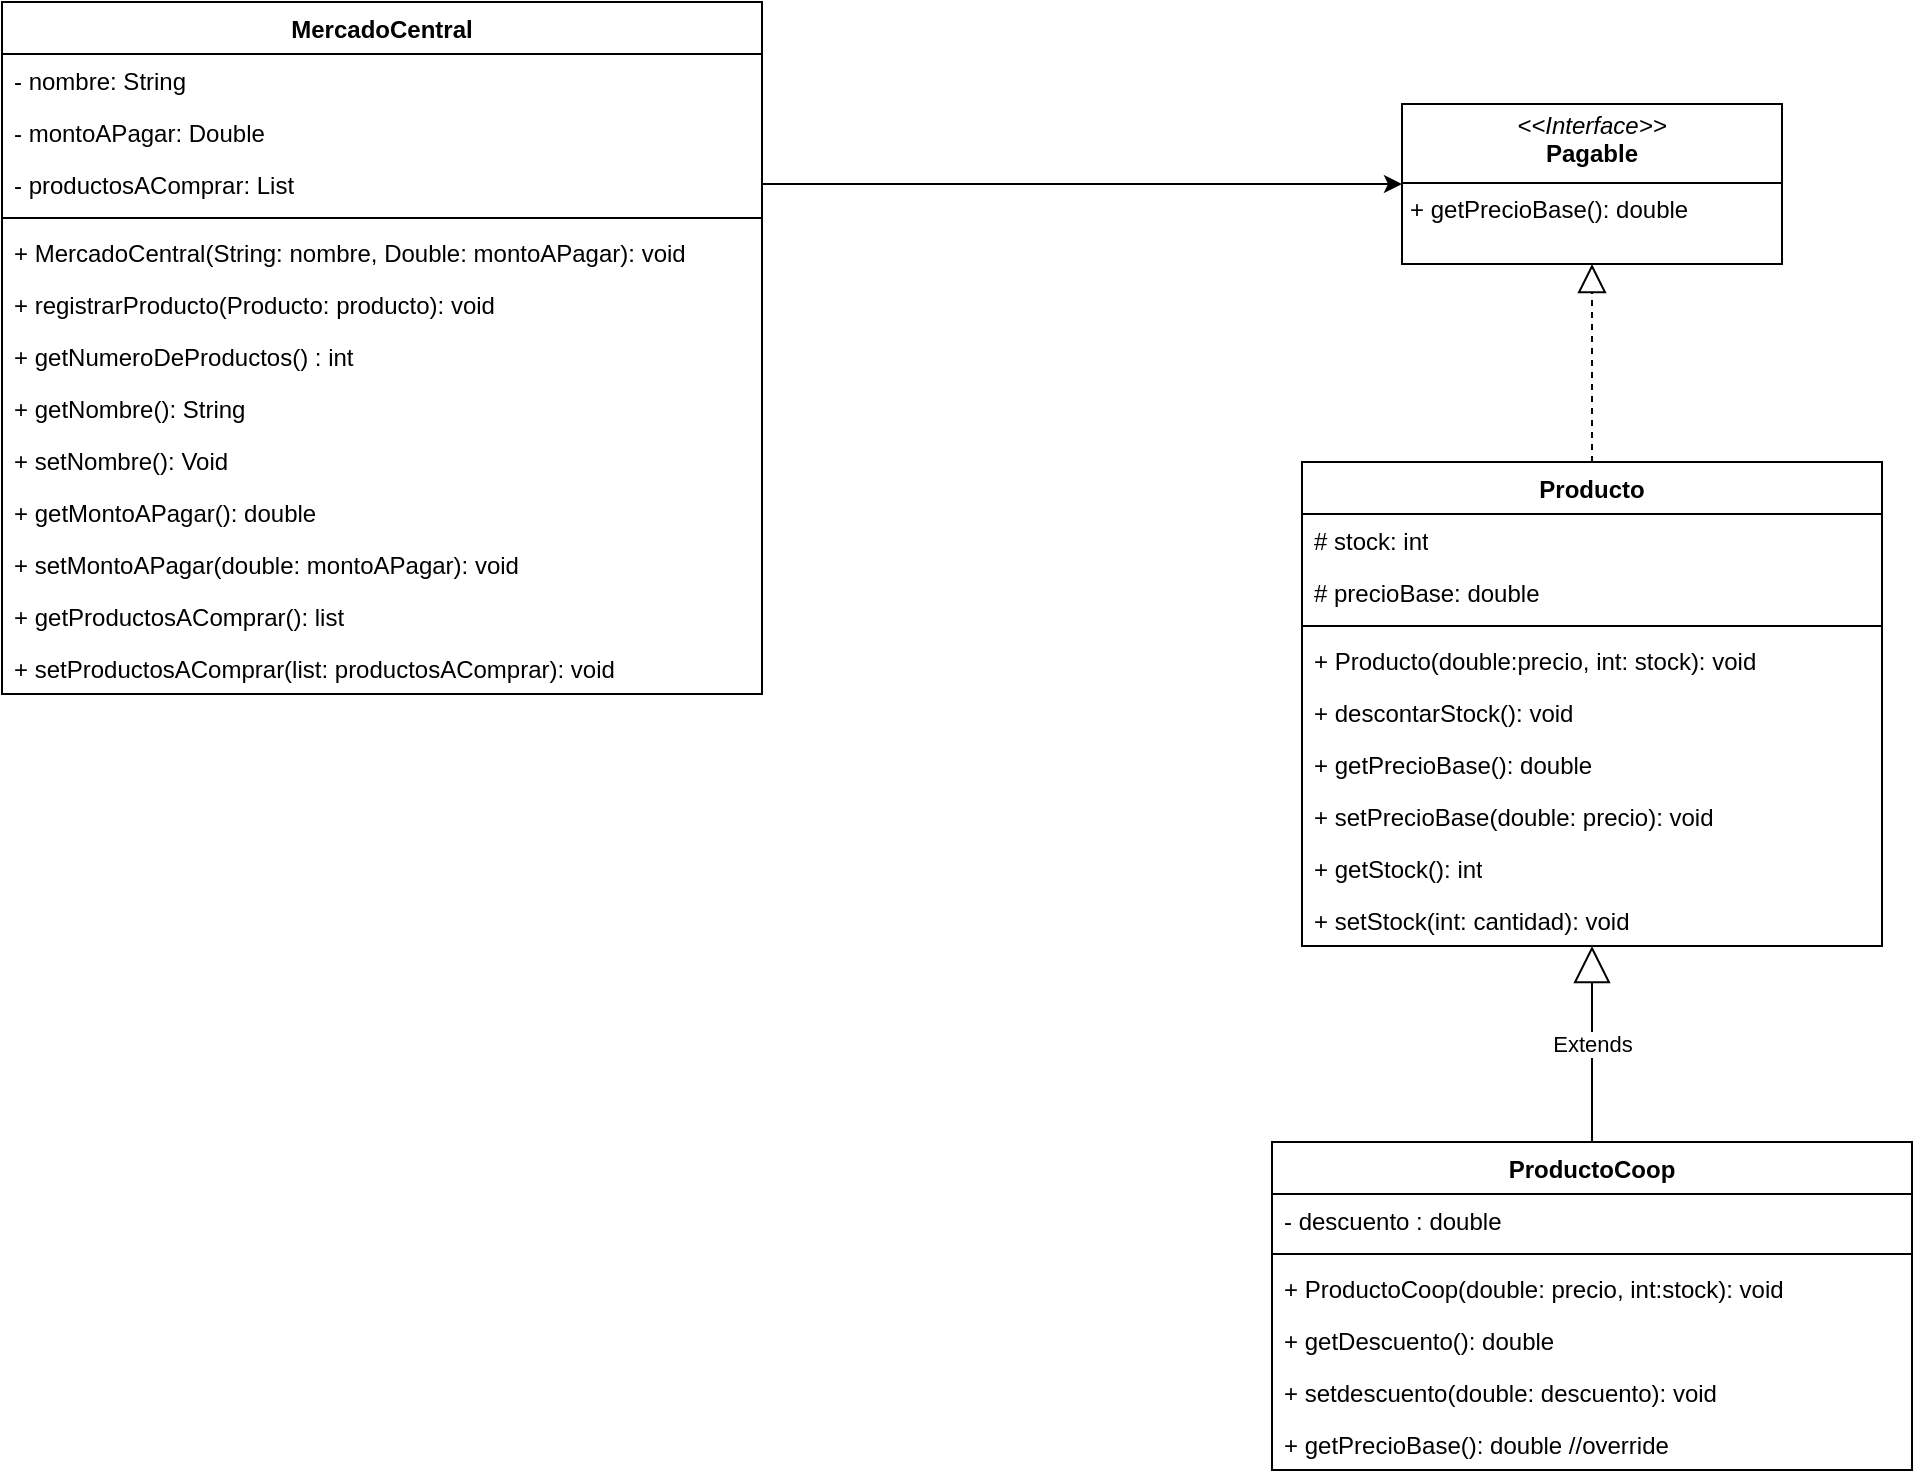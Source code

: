 <mxfile version="26.2.14">
  <diagram id="R2lEEEUBdFMjLlhIrx00" name="Page-1">
    <mxGraphModel dx="818" dy="1588" grid="1" gridSize="10" guides="1" tooltips="1" connect="1" arrows="1" fold="1" page="1" pageScale="1" pageWidth="850" pageHeight="1100" math="0" shadow="0" extFonts="Permanent Marker^https://fonts.googleapis.com/css?family=Permanent+Marker">
      <root>
        <mxCell id="0" />
        <mxCell id="1" parent="0" />
        <mxCell id="7hVwD0UbRJOM9rsMUkkZ-1" value="MercadoCentral" style="swimlane;fontStyle=1;align=center;verticalAlign=top;childLayout=stackLayout;horizontal=1;startSize=26;horizontalStack=0;resizeParent=1;resizeParentMax=0;resizeLast=0;collapsible=1;marginBottom=0;whiteSpace=wrap;html=1;" vertex="1" parent="1">
          <mxGeometry x="80" y="-250" width="380" height="346" as="geometry" />
        </mxCell>
        <mxCell id="7hVwD0UbRJOM9rsMUkkZ-2" value="- nombre: String" style="text;strokeColor=none;fillColor=none;align=left;verticalAlign=top;spacingLeft=4;spacingRight=4;overflow=hidden;rotatable=0;points=[[0,0.5],[1,0.5]];portConstraint=eastwest;whiteSpace=wrap;html=1;" vertex="1" parent="7hVwD0UbRJOM9rsMUkkZ-1">
          <mxGeometry y="26" width="380" height="26" as="geometry" />
        </mxCell>
        <mxCell id="7hVwD0UbRJOM9rsMUkkZ-5" value="- montoAPagar: Double" style="text;strokeColor=none;fillColor=none;align=left;verticalAlign=top;spacingLeft=4;spacingRight=4;overflow=hidden;rotatable=0;points=[[0,0.5],[1,0.5]];portConstraint=eastwest;whiteSpace=wrap;html=1;" vertex="1" parent="7hVwD0UbRJOM9rsMUkkZ-1">
          <mxGeometry y="52" width="380" height="26" as="geometry" />
        </mxCell>
        <mxCell id="7hVwD0UbRJOM9rsMUkkZ-7" value="- productosAComprar: List" style="text;strokeColor=none;fillColor=none;align=left;verticalAlign=top;spacingLeft=4;spacingRight=4;overflow=hidden;rotatable=0;points=[[0,0.5],[1,0.5]];portConstraint=eastwest;whiteSpace=wrap;html=1;" vertex="1" parent="7hVwD0UbRJOM9rsMUkkZ-1">
          <mxGeometry y="78" width="380" height="26" as="geometry" />
        </mxCell>
        <mxCell id="7hVwD0UbRJOM9rsMUkkZ-3" value="" style="line;strokeWidth=1;fillColor=none;align=left;verticalAlign=middle;spacingTop=-1;spacingLeft=3;spacingRight=3;rotatable=0;labelPosition=right;points=[];portConstraint=eastwest;strokeColor=inherit;" vertex="1" parent="7hVwD0UbRJOM9rsMUkkZ-1">
          <mxGeometry y="104" width="380" height="8" as="geometry" />
        </mxCell>
        <mxCell id="7hVwD0UbRJOM9rsMUkkZ-4" value="+ MercadoCentral(String: nombre, Double: montoAPagar): void" style="text;strokeColor=none;fillColor=none;align=left;verticalAlign=top;spacingLeft=4;spacingRight=4;overflow=hidden;rotatable=0;points=[[0,0.5],[1,0.5]];portConstraint=eastwest;whiteSpace=wrap;html=1;" vertex="1" parent="7hVwD0UbRJOM9rsMUkkZ-1">
          <mxGeometry y="112" width="380" height="26" as="geometry" />
        </mxCell>
        <mxCell id="7hVwD0UbRJOM9rsMUkkZ-11" value="+ registrarProducto(Producto: producto): void" style="text;strokeColor=none;fillColor=none;align=left;verticalAlign=top;spacingLeft=4;spacingRight=4;overflow=hidden;rotatable=0;points=[[0,0.5],[1,0.5]];portConstraint=eastwest;whiteSpace=wrap;html=1;" vertex="1" parent="7hVwD0UbRJOM9rsMUkkZ-1">
          <mxGeometry y="138" width="380" height="26" as="geometry" />
        </mxCell>
        <mxCell id="7hVwD0UbRJOM9rsMUkkZ-12" value="+ getNumeroDeProductos() : int" style="text;strokeColor=none;fillColor=none;align=left;verticalAlign=top;spacingLeft=4;spacingRight=4;overflow=hidden;rotatable=0;points=[[0,0.5],[1,0.5]];portConstraint=eastwest;whiteSpace=wrap;html=1;" vertex="1" parent="7hVwD0UbRJOM9rsMUkkZ-1">
          <mxGeometry y="164" width="380" height="26" as="geometry" />
        </mxCell>
        <mxCell id="7hVwD0UbRJOM9rsMUkkZ-13" value="+ getNombre(): String" style="text;strokeColor=none;fillColor=none;align=left;verticalAlign=top;spacingLeft=4;spacingRight=4;overflow=hidden;rotatable=0;points=[[0,0.5],[1,0.5]];portConstraint=eastwest;whiteSpace=wrap;html=1;" vertex="1" parent="7hVwD0UbRJOM9rsMUkkZ-1">
          <mxGeometry y="190" width="380" height="26" as="geometry" />
        </mxCell>
        <mxCell id="7hVwD0UbRJOM9rsMUkkZ-15" value="+ setNombre(): Void" style="text;strokeColor=none;fillColor=none;align=left;verticalAlign=top;spacingLeft=4;spacingRight=4;overflow=hidden;rotatable=0;points=[[0,0.5],[1,0.5]];portConstraint=eastwest;whiteSpace=wrap;html=1;" vertex="1" parent="7hVwD0UbRJOM9rsMUkkZ-1">
          <mxGeometry y="216" width="380" height="26" as="geometry" />
        </mxCell>
        <mxCell id="7hVwD0UbRJOM9rsMUkkZ-16" value="+ getMontoAPagar(): double" style="text;strokeColor=none;fillColor=none;align=left;verticalAlign=top;spacingLeft=4;spacingRight=4;overflow=hidden;rotatable=0;points=[[0,0.5],[1,0.5]];portConstraint=eastwest;whiteSpace=wrap;html=1;" vertex="1" parent="7hVwD0UbRJOM9rsMUkkZ-1">
          <mxGeometry y="242" width="380" height="26" as="geometry" />
        </mxCell>
        <mxCell id="7hVwD0UbRJOM9rsMUkkZ-17" value="+ setMontoAPagar(double: montoAPagar): void" style="text;strokeColor=none;fillColor=none;align=left;verticalAlign=top;spacingLeft=4;spacingRight=4;overflow=hidden;rotatable=0;points=[[0,0.5],[1,0.5]];portConstraint=eastwest;whiteSpace=wrap;html=1;" vertex="1" parent="7hVwD0UbRJOM9rsMUkkZ-1">
          <mxGeometry y="268" width="380" height="26" as="geometry" />
        </mxCell>
        <mxCell id="7hVwD0UbRJOM9rsMUkkZ-18" value="+ getProductosAComprar(): list" style="text;strokeColor=none;fillColor=none;align=left;verticalAlign=top;spacingLeft=4;spacingRight=4;overflow=hidden;rotatable=0;points=[[0,0.5],[1,0.5]];portConstraint=eastwest;whiteSpace=wrap;html=1;" vertex="1" parent="7hVwD0UbRJOM9rsMUkkZ-1">
          <mxGeometry y="294" width="380" height="26" as="geometry" />
        </mxCell>
        <mxCell id="7hVwD0UbRJOM9rsMUkkZ-19" value="+ setProductosAComprar(list: productosAComprar): void" style="text;strokeColor=none;fillColor=none;align=left;verticalAlign=top;spacingLeft=4;spacingRight=4;overflow=hidden;rotatable=0;points=[[0,0.5],[1,0.5]];portConstraint=eastwest;whiteSpace=wrap;html=1;" vertex="1" parent="7hVwD0UbRJOM9rsMUkkZ-1">
          <mxGeometry y="320" width="380" height="26" as="geometry" />
        </mxCell>
        <mxCell id="7hVwD0UbRJOM9rsMUkkZ-20" value="Producto" style="swimlane;fontStyle=1;align=center;verticalAlign=top;childLayout=stackLayout;horizontal=1;startSize=26;horizontalStack=0;resizeParent=1;resizeParentMax=0;resizeLast=0;collapsible=1;marginBottom=0;whiteSpace=wrap;html=1;" vertex="1" parent="1">
          <mxGeometry x="730" y="-20" width="290" height="242" as="geometry" />
        </mxCell>
        <mxCell id="7hVwD0UbRJOM9rsMUkkZ-21" value="# stock: int" style="text;strokeColor=none;fillColor=none;align=left;verticalAlign=top;spacingLeft=4;spacingRight=4;overflow=hidden;rotatable=0;points=[[0,0.5],[1,0.5]];portConstraint=eastwest;whiteSpace=wrap;html=1;" vertex="1" parent="7hVwD0UbRJOM9rsMUkkZ-20">
          <mxGeometry y="26" width="290" height="26" as="geometry" />
        </mxCell>
        <mxCell id="7hVwD0UbRJOM9rsMUkkZ-26" value="# precioBase: double" style="text;strokeColor=none;fillColor=none;align=left;verticalAlign=top;spacingLeft=4;spacingRight=4;overflow=hidden;rotatable=0;points=[[0,0.5],[1,0.5]];portConstraint=eastwest;whiteSpace=wrap;html=1;" vertex="1" parent="7hVwD0UbRJOM9rsMUkkZ-20">
          <mxGeometry y="52" width="290" height="26" as="geometry" />
        </mxCell>
        <mxCell id="7hVwD0UbRJOM9rsMUkkZ-22" value="" style="line;strokeWidth=1;fillColor=none;align=left;verticalAlign=middle;spacingTop=-1;spacingLeft=3;spacingRight=3;rotatable=0;labelPosition=right;points=[];portConstraint=eastwest;strokeColor=inherit;" vertex="1" parent="7hVwD0UbRJOM9rsMUkkZ-20">
          <mxGeometry y="78" width="290" height="8" as="geometry" />
        </mxCell>
        <mxCell id="7hVwD0UbRJOM9rsMUkkZ-23" value="+ Producto(double:precio, int: stock): void" style="text;strokeColor=none;fillColor=none;align=left;verticalAlign=top;spacingLeft=4;spacingRight=4;overflow=hidden;rotatable=0;points=[[0,0.5],[1,0.5]];portConstraint=eastwest;whiteSpace=wrap;html=1;" vertex="1" parent="7hVwD0UbRJOM9rsMUkkZ-20">
          <mxGeometry y="86" width="290" height="26" as="geometry" />
        </mxCell>
        <mxCell id="7hVwD0UbRJOM9rsMUkkZ-27" value="+ descontarStock(): void" style="text;strokeColor=none;fillColor=none;align=left;verticalAlign=top;spacingLeft=4;spacingRight=4;overflow=hidden;rotatable=0;points=[[0,0.5],[1,0.5]];portConstraint=eastwest;whiteSpace=wrap;html=1;" vertex="1" parent="7hVwD0UbRJOM9rsMUkkZ-20">
          <mxGeometry y="112" width="290" height="26" as="geometry" />
        </mxCell>
        <mxCell id="7hVwD0UbRJOM9rsMUkkZ-28" value="+ getPrecioBase(): double" style="text;strokeColor=none;fillColor=none;align=left;verticalAlign=top;spacingLeft=4;spacingRight=4;overflow=hidden;rotatable=0;points=[[0,0.5],[1,0.5]];portConstraint=eastwest;whiteSpace=wrap;html=1;" vertex="1" parent="7hVwD0UbRJOM9rsMUkkZ-20">
          <mxGeometry y="138" width="290" height="26" as="geometry" />
        </mxCell>
        <mxCell id="7hVwD0UbRJOM9rsMUkkZ-29" value="+ setPrecioBase(double: precio): void" style="text;strokeColor=none;fillColor=none;align=left;verticalAlign=top;spacingLeft=4;spacingRight=4;overflow=hidden;rotatable=0;points=[[0,0.5],[1,0.5]];portConstraint=eastwest;whiteSpace=wrap;html=1;" vertex="1" parent="7hVwD0UbRJOM9rsMUkkZ-20">
          <mxGeometry y="164" width="290" height="26" as="geometry" />
        </mxCell>
        <mxCell id="7hVwD0UbRJOM9rsMUkkZ-30" value="+ getStock(): int" style="text;strokeColor=none;fillColor=none;align=left;verticalAlign=top;spacingLeft=4;spacingRight=4;overflow=hidden;rotatable=0;points=[[0,0.5],[1,0.5]];portConstraint=eastwest;whiteSpace=wrap;html=1;" vertex="1" parent="7hVwD0UbRJOM9rsMUkkZ-20">
          <mxGeometry y="190" width="290" height="26" as="geometry" />
        </mxCell>
        <mxCell id="7hVwD0UbRJOM9rsMUkkZ-31" value="+ setStock(int: cantidad): void" style="text;strokeColor=none;fillColor=none;align=left;verticalAlign=top;spacingLeft=4;spacingRight=4;overflow=hidden;rotatable=0;points=[[0,0.5],[1,0.5]];portConstraint=eastwest;whiteSpace=wrap;html=1;" vertex="1" parent="7hVwD0UbRJOM9rsMUkkZ-20">
          <mxGeometry y="216" width="290" height="26" as="geometry" />
        </mxCell>
        <mxCell id="7hVwD0UbRJOM9rsMUkkZ-25" style="edgeStyle=orthogonalEdgeStyle;rounded=0;orthogonalLoop=1;jettySize=auto;html=1;" edge="1" parent="1" source="7hVwD0UbRJOM9rsMUkkZ-7" target="7hVwD0UbRJOM9rsMUkkZ-47">
          <mxGeometry relative="1" as="geometry" />
        </mxCell>
        <mxCell id="7hVwD0UbRJOM9rsMUkkZ-32" value="ProductoCoop" style="swimlane;fontStyle=1;align=center;verticalAlign=top;childLayout=stackLayout;horizontal=1;startSize=26;horizontalStack=0;resizeParent=1;resizeParentMax=0;resizeLast=0;collapsible=1;marginBottom=0;whiteSpace=wrap;html=1;" vertex="1" parent="1">
          <mxGeometry x="715" y="320" width="320" height="164" as="geometry" />
        </mxCell>
        <mxCell id="7hVwD0UbRJOM9rsMUkkZ-33" value="- descuento : double" style="text;strokeColor=none;fillColor=none;align=left;verticalAlign=top;spacingLeft=4;spacingRight=4;overflow=hidden;rotatable=0;points=[[0,0.5],[1,0.5]];portConstraint=eastwest;whiteSpace=wrap;html=1;" vertex="1" parent="7hVwD0UbRJOM9rsMUkkZ-32">
          <mxGeometry y="26" width="320" height="26" as="geometry" />
        </mxCell>
        <mxCell id="7hVwD0UbRJOM9rsMUkkZ-34" value="" style="line;strokeWidth=1;fillColor=none;align=left;verticalAlign=middle;spacingTop=-1;spacingLeft=3;spacingRight=3;rotatable=0;labelPosition=right;points=[];portConstraint=eastwest;strokeColor=inherit;" vertex="1" parent="7hVwD0UbRJOM9rsMUkkZ-32">
          <mxGeometry y="52" width="320" height="8" as="geometry" />
        </mxCell>
        <mxCell id="7hVwD0UbRJOM9rsMUkkZ-35" value="+ ProductoCoop(double: precio, int:stock): void" style="text;strokeColor=none;fillColor=none;align=left;verticalAlign=top;spacingLeft=4;spacingRight=4;overflow=hidden;rotatable=0;points=[[0,0.5],[1,0.5]];portConstraint=eastwest;whiteSpace=wrap;html=1;" vertex="1" parent="7hVwD0UbRJOM9rsMUkkZ-32">
          <mxGeometry y="60" width="320" height="26" as="geometry" />
        </mxCell>
        <mxCell id="7hVwD0UbRJOM9rsMUkkZ-43" value="+ getDescuento(): double" style="text;strokeColor=none;fillColor=none;align=left;verticalAlign=top;spacingLeft=4;spacingRight=4;overflow=hidden;rotatable=0;points=[[0,0.5],[1,0.5]];portConstraint=eastwest;whiteSpace=wrap;html=1;" vertex="1" parent="7hVwD0UbRJOM9rsMUkkZ-32">
          <mxGeometry y="86" width="320" height="26" as="geometry" />
        </mxCell>
        <mxCell id="7hVwD0UbRJOM9rsMUkkZ-44" value="+ setdescuento(double: descuento): void&lt;div&gt;&lt;br&gt;&lt;/div&gt;" style="text;strokeColor=none;fillColor=none;align=left;verticalAlign=top;spacingLeft=4;spacingRight=4;overflow=hidden;rotatable=0;points=[[0,0.5],[1,0.5]];portConstraint=eastwest;whiteSpace=wrap;html=1;" vertex="1" parent="7hVwD0UbRJOM9rsMUkkZ-32">
          <mxGeometry y="112" width="320" height="26" as="geometry" />
        </mxCell>
        <mxCell id="7hVwD0UbRJOM9rsMUkkZ-45" value="+ getPrecioBase(): double //override" style="text;strokeColor=none;fillColor=none;align=left;verticalAlign=top;spacingLeft=4;spacingRight=4;overflow=hidden;rotatable=0;points=[[0,0.5],[1,0.5]];portConstraint=eastwest;whiteSpace=wrap;html=1;" vertex="1" parent="7hVwD0UbRJOM9rsMUkkZ-32">
          <mxGeometry y="138" width="320" height="26" as="geometry" />
        </mxCell>
        <mxCell id="7hVwD0UbRJOM9rsMUkkZ-42" value="Extends" style="endArrow=block;endSize=16;endFill=0;html=1;rounded=0;" edge="1" parent="1" source="7hVwD0UbRJOM9rsMUkkZ-32" target="7hVwD0UbRJOM9rsMUkkZ-20">
          <mxGeometry width="160" relative="1" as="geometry">
            <mxPoint x="680" y="310" as="sourcePoint" />
            <mxPoint x="840" y="310" as="targetPoint" />
          </mxGeometry>
        </mxCell>
        <mxCell id="7hVwD0UbRJOM9rsMUkkZ-47" value="&lt;p style=&quot;margin:0px;margin-top:4px;text-align:center;&quot;&gt;&lt;i&gt;&amp;lt;&amp;lt;Interface&amp;gt;&amp;gt;&lt;/i&gt;&lt;br&gt;&lt;b&gt;Pagable&lt;/b&gt;&lt;/p&gt;&lt;hr size=&quot;1&quot; style=&quot;border-style:solid;&quot;&gt;&lt;p style=&quot;margin:0px;margin-left:4px;&quot;&gt;&lt;span style=&quot;background-color: transparent; color: light-dark(rgb(0, 0, 0), rgb(255, 255, 255));&quot;&gt;+ getPrecioBase(): double&lt;/span&gt;&lt;/p&gt;" style="verticalAlign=top;align=left;overflow=fill;html=1;whiteSpace=wrap;" vertex="1" parent="1">
          <mxGeometry x="780" y="-199" width="190" height="80" as="geometry" />
        </mxCell>
        <mxCell id="7hVwD0UbRJOM9rsMUkkZ-48" value="" style="endArrow=block;dashed=1;endFill=0;endSize=12;html=1;rounded=0;" edge="1" parent="1" source="7hVwD0UbRJOM9rsMUkkZ-20" target="7hVwD0UbRJOM9rsMUkkZ-47">
          <mxGeometry width="160" relative="1" as="geometry">
            <mxPoint x="580" as="sourcePoint" />
            <mxPoint x="740" as="targetPoint" />
          </mxGeometry>
        </mxCell>
      </root>
    </mxGraphModel>
  </diagram>
</mxfile>
